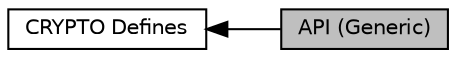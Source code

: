digraph "API (Generic)"
{
  edge [fontname="Helvetica",fontsize="10",labelfontname="Helvetica",labelfontsize="10"];
  node [fontname="Helvetica",fontsize="10",shape=record];
  rankdir=LR;
  Node1 [label="CRYPTO Defines",height=0.2,width=0.4,color="black", fillcolor="white", style="filled",URL="$group__crypto__defines.html",tooltip="Defined Constants and Types for the STM32F2xx CRYP Controller "];
  Node0 [label="API (Generic)",height=0.2,width=0.4,color="black", fillcolor="grey75", style="filled", fontcolor="black"];
  Node1->Node0 [shape=plaintext, dir="back", style="solid"];
}
